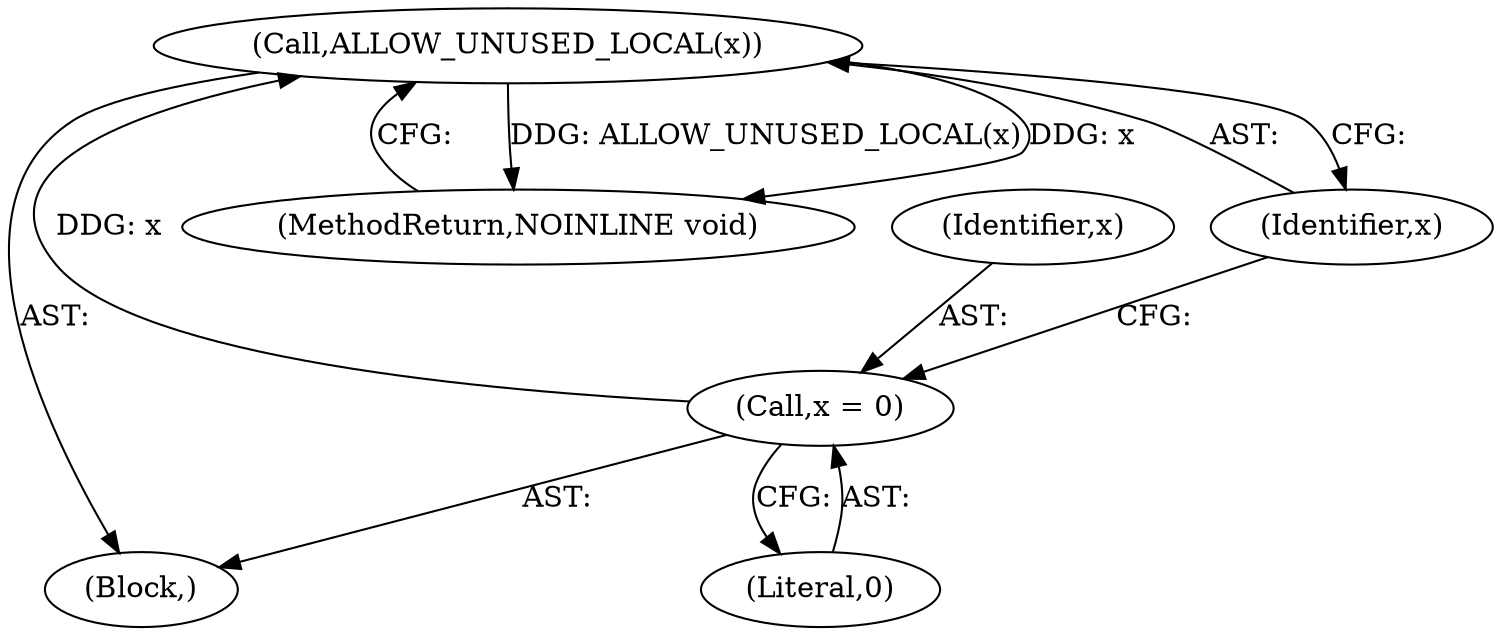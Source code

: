 digraph "1_Chrome_0fb75f1e468fe9054be3b3d3d5b9bf9a66e4199d_4@del" {
"1000114" [label="(Call,ALLOW_UNUSED_LOCAL(x))"];
"1000111" [label="(Call,x = 0)"];
"1000115" [label="(Identifier,x)"];
"1000111" [label="(Call,x = 0)"];
"1000114" [label="(Call,ALLOW_UNUSED_LOCAL(x))"];
"1000104" [label="(Block,)"];
"1000113" [label="(Literal,0)"];
"1000112" [label="(Identifier,x)"];
"1000116" [label="(MethodReturn,NOINLINE void)"];
"1000114" -> "1000104"  [label="AST: "];
"1000114" -> "1000115"  [label="CFG: "];
"1000115" -> "1000114"  [label="AST: "];
"1000116" -> "1000114"  [label="CFG: "];
"1000114" -> "1000116"  [label="DDG: ALLOW_UNUSED_LOCAL(x)"];
"1000114" -> "1000116"  [label="DDG: x"];
"1000111" -> "1000114"  [label="DDG: x"];
"1000111" -> "1000104"  [label="AST: "];
"1000111" -> "1000113"  [label="CFG: "];
"1000112" -> "1000111"  [label="AST: "];
"1000113" -> "1000111"  [label="AST: "];
"1000115" -> "1000111"  [label="CFG: "];
}
